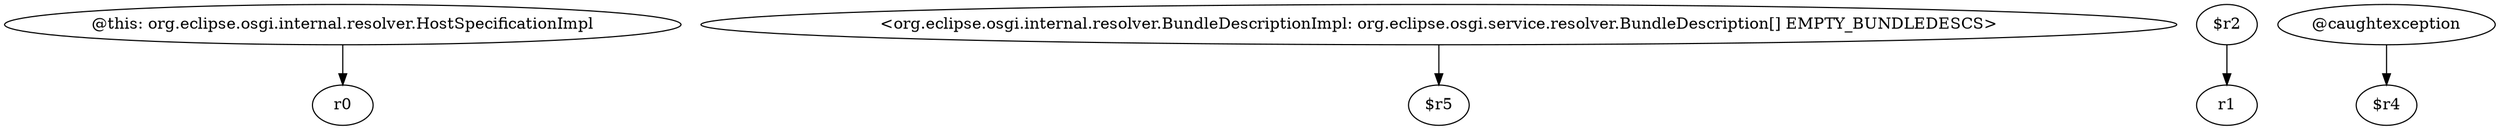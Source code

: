 digraph g {
0[label="@this: org.eclipse.osgi.internal.resolver.HostSpecificationImpl"]
1[label="r0"]
0->1[label=""]
2[label="<org.eclipse.osgi.internal.resolver.BundleDescriptionImpl: org.eclipse.osgi.service.resolver.BundleDescription[] EMPTY_BUNDLEDESCS>"]
3[label="$r5"]
2->3[label=""]
4[label="$r2"]
5[label="r1"]
4->5[label=""]
6[label="@caughtexception"]
7[label="$r4"]
6->7[label=""]
}